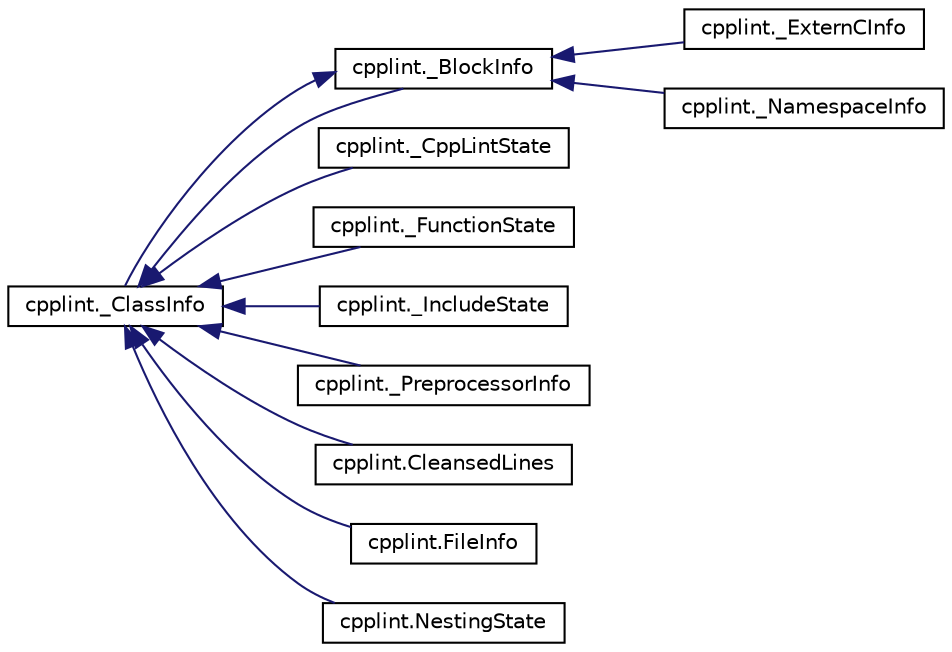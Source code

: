digraph "Graphical Class Hierarchy"
{
 // LATEX_PDF_SIZE
  edge [fontname="Helvetica",fontsize="10",labelfontname="Helvetica",labelfontsize="10"];
  node [fontname="Helvetica",fontsize="10",shape=record];
  rankdir="LR";
  Node1 [label="object",height=0.2,width=0.4,color="grey75", fillcolor="white", style="filled",tooltip=" "];
  Node1 -> Node0 [dir="back",color="midnightblue",fontsize="10",style="solid",fontname="Helvetica"];
  Node0 [label="cpplint._BlockInfo",height=0.2,width=0.4,color="black", fillcolor="white", style="filled",URL="$classcpplint_1_1__BlockInfo.html",tooltip=" "];
  Node0 -> Node1 [dir="back",color="midnightblue",fontsize="10",style="solid",fontname="Helvetica"];
  Node1 [label="cpplint._ClassInfo",height=0.2,width=0.4,color="black", fillcolor="white", style="filled",URL="$classcpplint_1_1__ClassInfo.html",tooltip=" "];
  Node0 -> Node2 [dir="back",color="midnightblue",fontsize="10",style="solid",fontname="Helvetica"];
  Node2 [label="cpplint._ExternCInfo",height=0.2,width=0.4,color="black", fillcolor="white", style="filled",URL="$classcpplint_1_1__ExternCInfo.html",tooltip=" "];
  Node0 -> Node3 [dir="back",color="midnightblue",fontsize="10",style="solid",fontname="Helvetica"];
  Node3 [label="cpplint._NamespaceInfo",height=0.2,width=0.4,color="black", fillcolor="white", style="filled",URL="$classcpplint_1_1__NamespaceInfo.html",tooltip=" "];
  Node1 -> Node6 [dir="back",color="midnightblue",fontsize="10",style="solid",fontname="Helvetica"];
  Node6 [label="cpplint._CppLintState",height=0.2,width=0.4,color="black", fillcolor="white", style="filled",URL="$classcpplint_1_1__CppLintState.html",tooltip=" "];
  Node1 -> Node7 [dir="back",color="midnightblue",fontsize="10",style="solid",fontname="Helvetica"];
  Node7 [label="cpplint._FunctionState",height=0.2,width=0.4,color="black", fillcolor="white", style="filled",URL="$classcpplint_1_1__FunctionState.html",tooltip=" "];
  Node1 -> Node8 [dir="back",color="midnightblue",fontsize="10",style="solid",fontname="Helvetica"];
  Node8 [label="cpplint._IncludeState",height=0.2,width=0.4,color="black", fillcolor="white", style="filled",URL="$classcpplint_1_1__IncludeState.html",tooltip=" "];
  Node1 -> Node9 [dir="back",color="midnightblue",fontsize="10",style="solid",fontname="Helvetica"];
  Node9 [label="cpplint._PreprocessorInfo",height=0.2,width=0.4,color="black", fillcolor="white", style="filled",URL="$classcpplint_1_1__PreprocessorInfo.html",tooltip=" "];
  Node1 -> Node10 [dir="back",color="midnightblue",fontsize="10",style="solid",fontname="Helvetica"];
  Node10 [label="cpplint.CleansedLines",height=0.2,width=0.4,color="black", fillcolor="white", style="filled",URL="$classcpplint_1_1CleansedLines.html",tooltip=" "];
  Node1 -> Node11 [dir="back",color="midnightblue",fontsize="10",style="solid",fontname="Helvetica"];
  Node11 [label="cpplint.FileInfo",height=0.2,width=0.4,color="black", fillcolor="white", style="filled",URL="$classcpplint_1_1FileInfo.html",tooltip=" "];
  Node1 -> Node12 [dir="back",color="midnightblue",fontsize="10",style="solid",fontname="Helvetica"];
  Node12 [label="cpplint.NestingState",height=0.2,width=0.4,color="black", fillcolor="white", style="filled",URL="$classcpplint_1_1NestingState.html",tooltip=" "];
}
